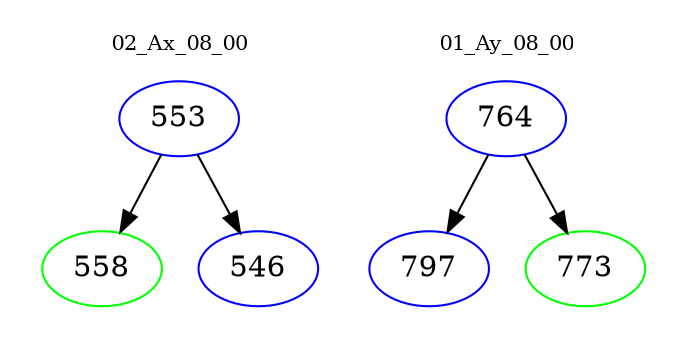 digraph{
subgraph cluster_0 {
color = white
label = "02_Ax_08_00";
fontsize=10;
T0_553 [label="553", color="blue"]
T0_553 -> T0_558 [color="black"]
T0_558 [label="558", color="green"]
T0_553 -> T0_546 [color="black"]
T0_546 [label="546", color="blue"]
}
subgraph cluster_1 {
color = white
label = "01_Ay_08_00";
fontsize=10;
T1_764 [label="764", color="blue"]
T1_764 -> T1_797 [color="black"]
T1_797 [label="797", color="blue"]
T1_764 -> T1_773 [color="black"]
T1_773 [label="773", color="green"]
}
}
